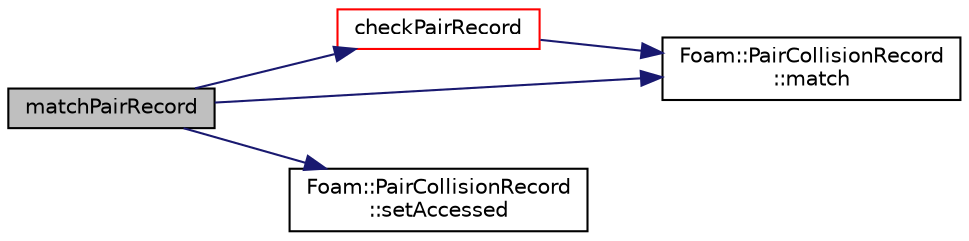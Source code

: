 digraph "matchPairRecord"
{
  bgcolor="transparent";
  edge [fontname="Helvetica",fontsize="10",labelfontname="Helvetica",labelfontsize="10"];
  node [fontname="Helvetica",fontsize="10",shape=record];
  rankdir="LR";
  Node1 [label="matchPairRecord",height=0.2,width=0.4,color="black", fillcolor="grey75", style="filled", fontcolor="black"];
  Node1 -> Node2 [color="midnightblue",fontsize="10",style="solid",fontname="Helvetica"];
  Node2 [label="checkPairRecord",height=0.2,width=0.4,color="red",URL="$a00312.html#a58f878add16fc44f1ee24fcb1650f003",tooltip="Enquire if the specified record exists without modifying. "];
  Node2 -> Node3 [color="midnightblue",fontsize="10",style="solid",fontname="Helvetica"];
  Node3 [label="Foam::PairCollisionRecord\l::match",height=0.2,width=0.4,color="black",URL="$a01806.html#a034dba7269c46bf3d9af3690ff70d37b"];
  Node1 -> Node3 [color="midnightblue",fontsize="10",style="solid",fontname="Helvetica"];
  Node1 -> Node4 [color="midnightblue",fontsize="10",style="solid",fontname="Helvetica"];
  Node4 [label="Foam::PairCollisionRecord\l::setAccessed",height=0.2,width=0.4,color="black",URL="$a01806.html#a4dd2d399beab4110cc5b4167a7bfb480",tooltip="Set the accessed property of the record to accessed. "];
}
